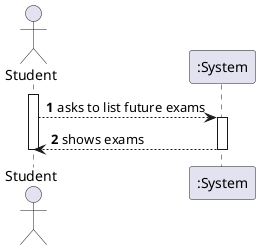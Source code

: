 @startuml
'https://plantuml.com/sequence-diagram
autonumber

actor Student  as Stu

activate Stu
Stu--> ":System" : asks to list future exams
activate ":System"
":System" --> Stu : shows exams
deactivate ":System"


deactivate Stu
@enduml